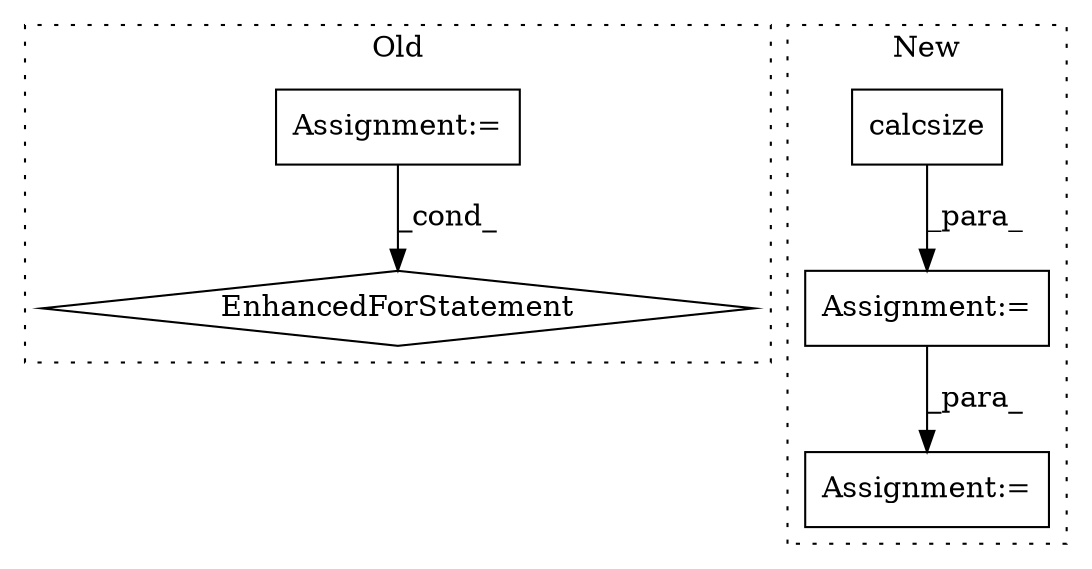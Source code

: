 digraph G {
subgraph cluster0 {
1 [label="EnhancedForStatement" a="70" s="6109,6186" l="57,2" shape="diamond"];
4 [label="Assignment:=" a="7" s="5984" l="1" shape="box"];
label = "Old";
style="dotted";
}
subgraph cluster1 {
2 [label="calcsize" a="32" s="5972,5984" l="9,1" shape="box"];
3 [label="Assignment:=" a="7" s="5964" l="1" shape="box"];
5 [label="Assignment:=" a="7" s="6144" l="1" shape="box"];
label = "New";
style="dotted";
}
2 -> 3 [label="_para_"];
3 -> 5 [label="_para_"];
4 -> 1 [label="_cond_"];
}